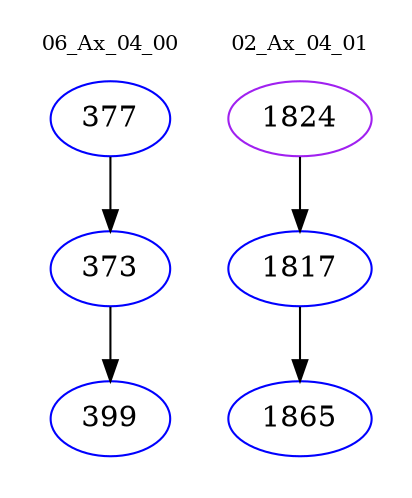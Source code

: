 digraph{
subgraph cluster_0 {
color = white
label = "06_Ax_04_00";
fontsize=10;
T0_377 [label="377", color="blue"]
T0_377 -> T0_373 [color="black"]
T0_373 [label="373", color="blue"]
T0_373 -> T0_399 [color="black"]
T0_399 [label="399", color="blue"]
}
subgraph cluster_1 {
color = white
label = "02_Ax_04_01";
fontsize=10;
T1_1824 [label="1824", color="purple"]
T1_1824 -> T1_1817 [color="black"]
T1_1817 [label="1817", color="blue"]
T1_1817 -> T1_1865 [color="black"]
T1_1865 [label="1865", color="blue"]
}
}
